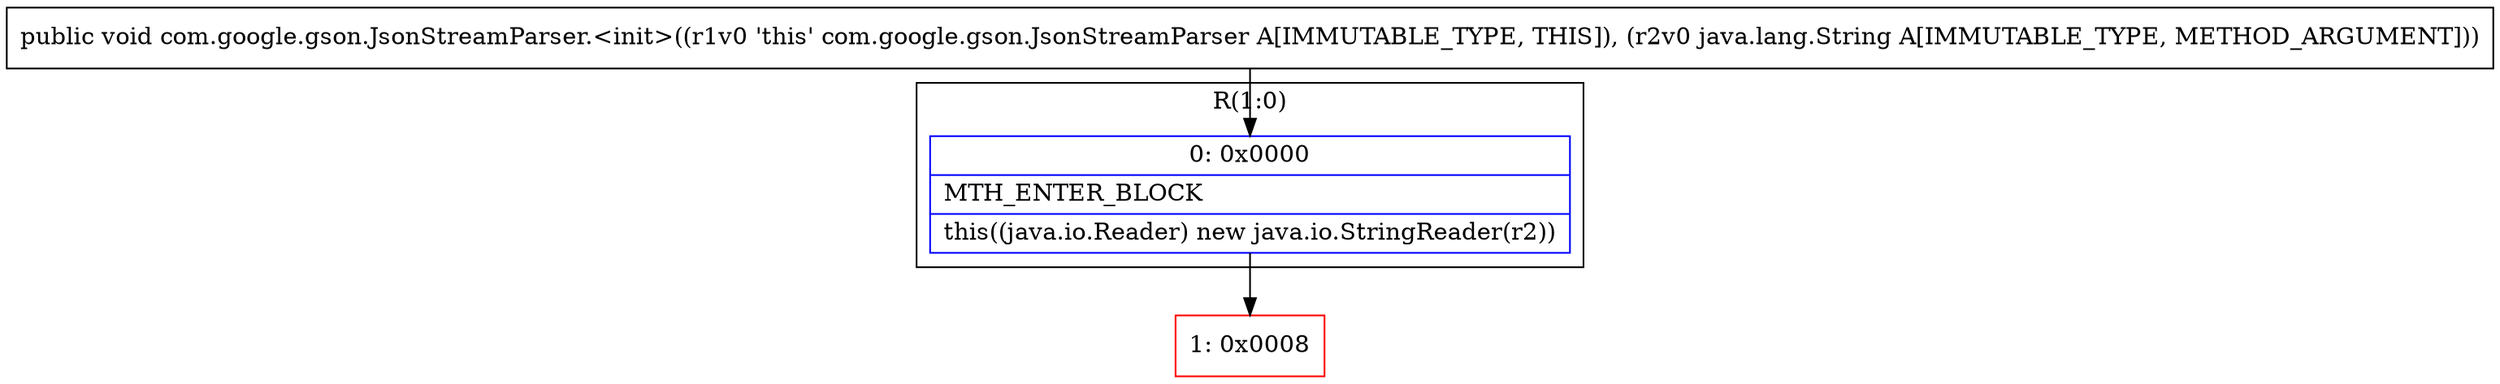 digraph "CFG forcom.google.gson.JsonStreamParser.\<init\>(Ljava\/lang\/String;)V" {
subgraph cluster_Region_770434893 {
label = "R(1:0)";
node [shape=record,color=blue];
Node_0 [shape=record,label="{0\:\ 0x0000|MTH_ENTER_BLOCK\l|this((java.io.Reader) new java.io.StringReader(r2))\l}"];
}
Node_1 [shape=record,color=red,label="{1\:\ 0x0008}"];
MethodNode[shape=record,label="{public void com.google.gson.JsonStreamParser.\<init\>((r1v0 'this' com.google.gson.JsonStreamParser A[IMMUTABLE_TYPE, THIS]), (r2v0 java.lang.String A[IMMUTABLE_TYPE, METHOD_ARGUMENT])) }"];
MethodNode -> Node_0;
Node_0 -> Node_1;
}

